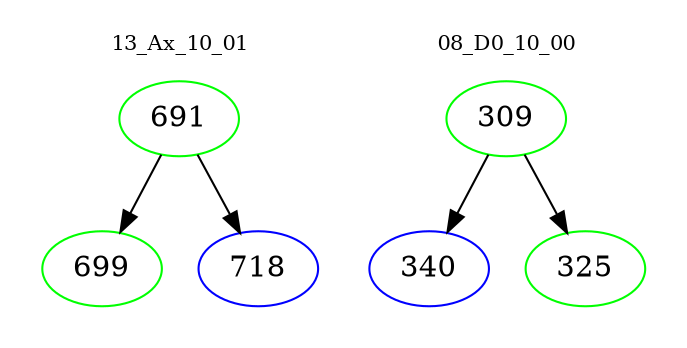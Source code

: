digraph{
subgraph cluster_0 {
color = white
label = "13_Ax_10_01";
fontsize=10;
T0_691 [label="691", color="green"]
T0_691 -> T0_699 [color="black"]
T0_699 [label="699", color="green"]
T0_691 -> T0_718 [color="black"]
T0_718 [label="718", color="blue"]
}
subgraph cluster_1 {
color = white
label = "08_D0_10_00";
fontsize=10;
T1_309 [label="309", color="green"]
T1_309 -> T1_340 [color="black"]
T1_340 [label="340", color="blue"]
T1_309 -> T1_325 [color="black"]
T1_325 [label="325", color="green"]
}
}
